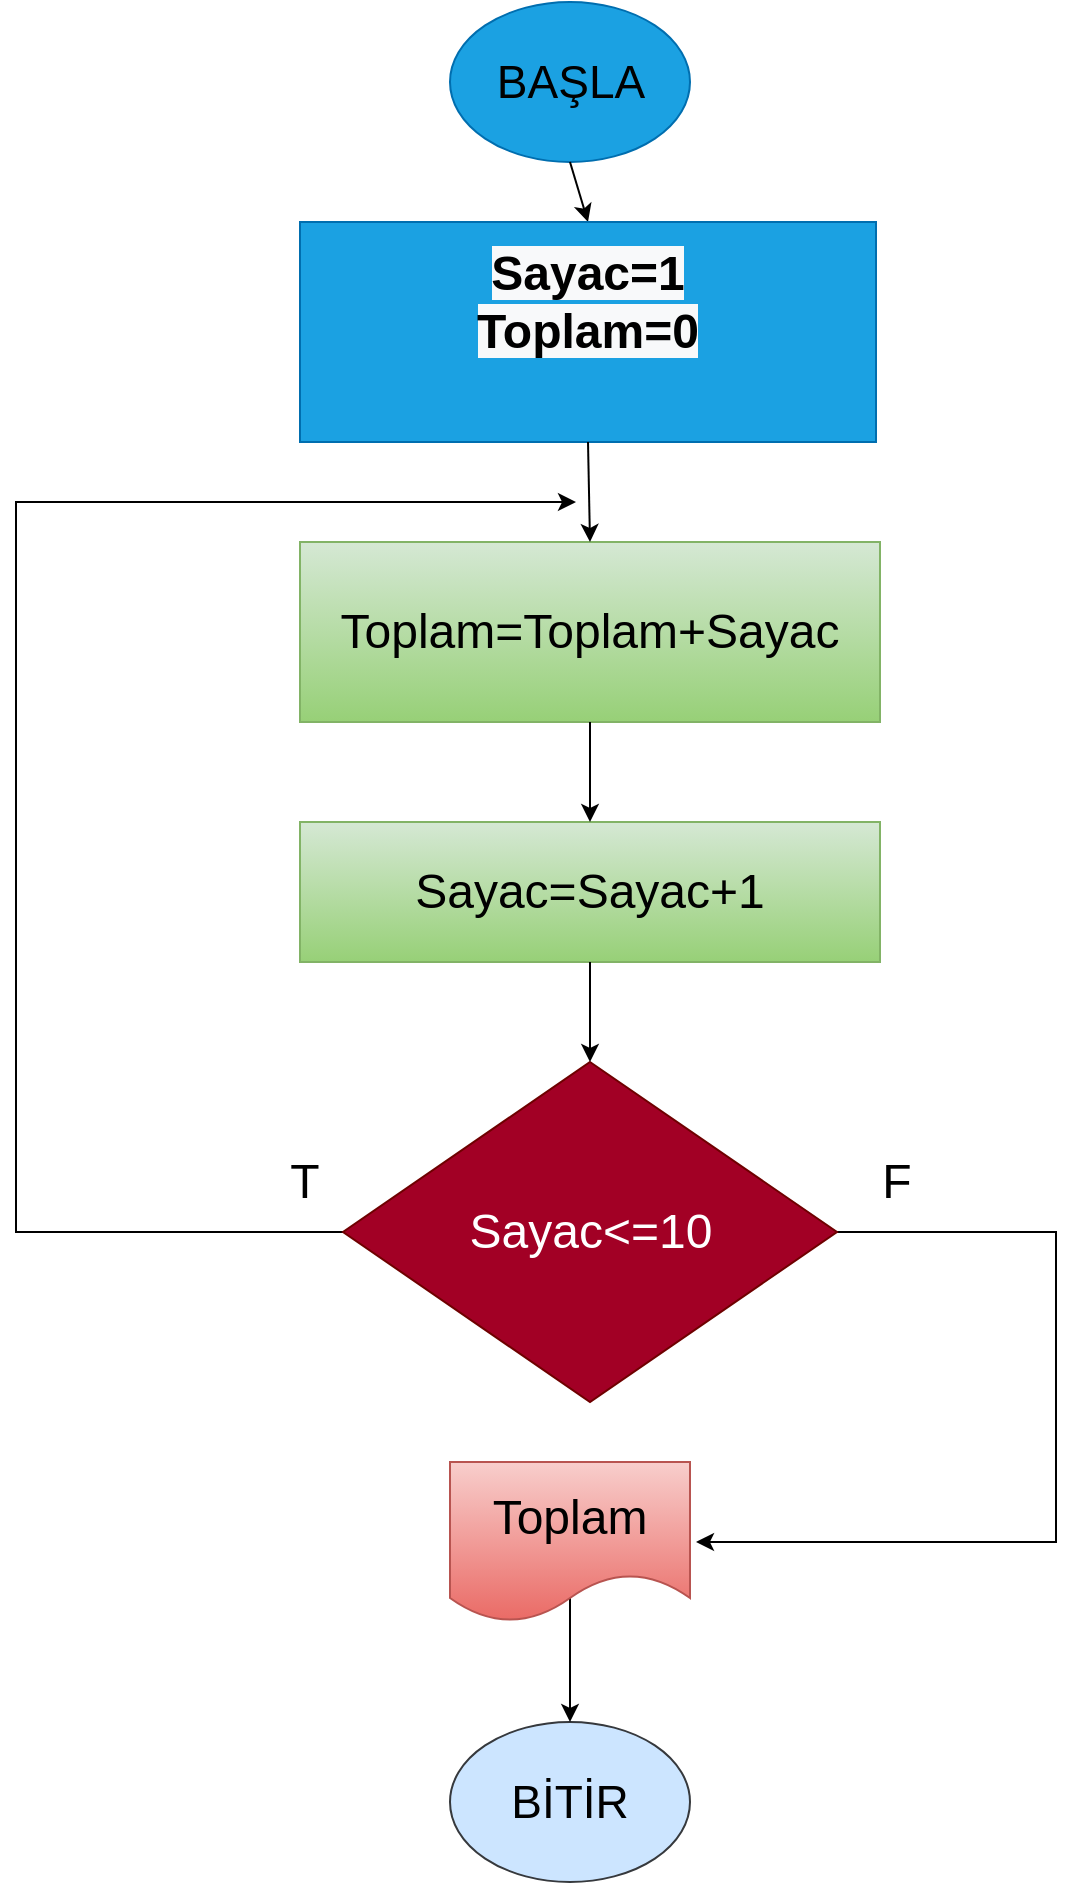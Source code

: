 <mxfile version="20.2.3" type="device"><diagram id="C5RBs43oDa-KdzZeNtuy" name="Page-1"><mxGraphModel dx="1240" dy="790" grid="1" gridSize="10" guides="1" tooltips="1" connect="1" arrows="1" fold="1" page="1" pageScale="1" pageWidth="827" pageHeight="1169" math="0" shadow="0"><root><mxCell id="WIyWlLk6GJQsqaUBKTNV-0"/><mxCell id="WIyWlLk6GJQsqaUBKTNV-1" parent="WIyWlLk6GJQsqaUBKTNV-0"/><mxCell id="Qj83vR1XmuHrjFxbvnhl-3" value="" style="ellipse;whiteSpace=wrap;html=1;fillColor=#1ba1e2;strokeColor=#006EAF;fontColor=#ffffff;labelBackgroundColor=#4AC3FF;" vertex="1" parent="WIyWlLk6GJQsqaUBKTNV-1"><mxGeometry x="387" y="40" width="120" height="80" as="geometry"/></mxCell><mxCell id="Qj83vR1XmuHrjFxbvnhl-5" value="" style="endArrow=classic;html=1;rounded=0;fontColor=#000000;exitX=0.5;exitY=1;exitDx=0;exitDy=0;entryX=0.5;entryY=0;entryDx=0;entryDy=0;" edge="1" parent="WIyWlLk6GJQsqaUBKTNV-1" source="Qj83vR1XmuHrjFxbvnhl-3" target="Qj83vR1XmuHrjFxbvnhl-31"><mxGeometry width="50" height="50" relative="1" as="geometry"><mxPoint x="390" y="410" as="sourcePoint"/><mxPoint x="221.5" y="280" as="targetPoint"/></mxGeometry></mxCell><mxCell id="Qj83vR1XmuHrjFxbvnhl-8" value="BAŞLA" style="text;html=1;resizable=0;autosize=1;align=center;verticalAlign=middle;points=[];fillColor=none;strokeColor=none;rounded=0;labelBackgroundColor=none;fontSize=23;fontColor=#000000;" vertex="1" parent="WIyWlLk6GJQsqaUBKTNV-1"><mxGeometry x="397" y="60" width="100" height="40" as="geometry"/></mxCell><mxCell id="Qj83vR1XmuHrjFxbvnhl-13" value="BİTİR" style="ellipse;whiteSpace=wrap;html=1;labelBackgroundColor=none;fontSize=23;fillColor=#cce5ff;strokeColor=#36393d;" vertex="1" parent="WIyWlLk6GJQsqaUBKTNV-1"><mxGeometry x="387" y="900" width="120" height="80" as="geometry"/></mxCell><mxCell id="Qj83vR1XmuHrjFxbvnhl-31" value="&#10;&lt;span style=&quot;color: rgb(0, 0, 0); font-family: Helvetica; font-size: 24px; font-style: normal; font-variant-ligatures: normal; font-variant-caps: normal; font-weight: 700; letter-spacing: normal; orphans: 2; text-align: center; text-indent: 0px; text-transform: none; widows: 2; word-spacing: 0px; -webkit-text-stroke-width: 0px; background-color: rgb(248, 249, 250); text-decoration-thickness: initial; text-decoration-style: initial; text-decoration-color: initial; float: none; display: inline !important;&quot;&gt;Sayac=1&lt;/span&gt;&lt;br style=&quot;color: rgb(0, 0, 0); font-family: Helvetica; font-size: 24px; font-style: normal; font-variant-ligatures: normal; font-variant-caps: normal; font-weight: 700; letter-spacing: normal; orphans: 2; text-align: center; text-indent: 0px; text-transform: none; widows: 2; word-spacing: 0px; -webkit-text-stroke-width: 0px; background-color: rgb(248, 249, 250); text-decoration-thickness: initial; text-decoration-style: initial; text-decoration-color: initial;&quot;&gt;&lt;span style=&quot;color: rgb(0, 0, 0); font-family: Helvetica; font-size: 24px; font-style: normal; font-variant-ligatures: normal; font-variant-caps: normal; font-weight: 700; letter-spacing: normal; orphans: 2; text-align: center; text-indent: 0px; text-transform: none; widows: 2; word-spacing: 0px; -webkit-text-stroke-width: 0px; background-color: rgb(248, 249, 250); text-decoration-thickness: initial; text-decoration-style: initial; text-decoration-color: initial; float: none; display: inline !important;&quot;&gt;Toplam=0&lt;/span&gt;&#10;&#10;" style="rounded=0;whiteSpace=wrap;html=1;labelBackgroundColor=none;fontSize=24;fillColor=#1ba1e2;strokeColor=#006EAF;fontColor=#ffffff;" vertex="1" parent="WIyWlLk6GJQsqaUBKTNV-1"><mxGeometry x="312" y="150" width="288" height="110" as="geometry"/></mxCell><mxCell id="Qj83vR1XmuHrjFxbvnhl-32" value="Toplam=Toplam+Sayac" style="rounded=0;whiteSpace=wrap;html=1;labelBackgroundColor=none;fontSize=24;fillColor=#d5e8d4;gradientColor=#97d077;strokeColor=#82b366;" vertex="1" parent="WIyWlLk6GJQsqaUBKTNV-1"><mxGeometry x="312" y="310" width="290" height="90" as="geometry"/></mxCell><mxCell id="Qj83vR1XmuHrjFxbvnhl-33" value="" style="endArrow=classic;html=1;rounded=0;fontSize=24;fontColor=#000000;entryX=0.5;entryY=0;entryDx=0;entryDy=0;exitX=0.5;exitY=1;exitDx=0;exitDy=0;" edge="1" parent="WIyWlLk6GJQsqaUBKTNV-1" source="Qj83vR1XmuHrjFxbvnhl-31" target="Qj83vR1XmuHrjFxbvnhl-32"><mxGeometry width="50" height="50" relative="1" as="geometry"><mxPoint x="310" y="420" as="sourcePoint"/><mxPoint x="360" y="370" as="targetPoint"/></mxGeometry></mxCell><mxCell id="Qj83vR1XmuHrjFxbvnhl-34" value="Sayac=Sayac+1" style="rounded=0;whiteSpace=wrap;html=1;labelBackgroundColor=none;fontSize=24;fillColor=#d5e8d4;gradientColor=#97d077;strokeColor=#82b366;" vertex="1" parent="WIyWlLk6GJQsqaUBKTNV-1"><mxGeometry x="312" y="450" width="290" height="70" as="geometry"/></mxCell><mxCell id="Qj83vR1XmuHrjFxbvnhl-35" value="" style="endArrow=classic;html=1;rounded=0;fontSize=24;fontColor=#000000;entryX=0.5;entryY=0;entryDx=0;entryDy=0;exitX=0.5;exitY=1;exitDx=0;exitDy=0;" edge="1" parent="WIyWlLk6GJQsqaUBKTNV-1" source="Qj83vR1XmuHrjFxbvnhl-32" target="Qj83vR1XmuHrjFxbvnhl-34"><mxGeometry width="50" height="50" relative="1" as="geometry"><mxPoint x="310" y="420" as="sourcePoint"/><mxPoint x="360" y="370" as="targetPoint"/></mxGeometry></mxCell><mxCell id="Qj83vR1XmuHrjFxbvnhl-39" style="edgeStyle=orthogonalEdgeStyle;rounded=0;orthogonalLoop=1;jettySize=auto;html=1;exitX=0;exitY=0.5;exitDx=0;exitDy=0;fontSize=24;fontColor=#000000;" edge="1" parent="WIyWlLk6GJQsqaUBKTNV-1" source="Qj83vR1XmuHrjFxbvnhl-36"><mxGeometry relative="1" as="geometry"><mxPoint x="450" y="290" as="targetPoint"/><Array as="points"><mxPoint x="170" y="655"/><mxPoint x="170" y="290"/></Array></mxGeometry></mxCell><mxCell id="Qj83vR1XmuHrjFxbvnhl-43" style="edgeStyle=orthogonalEdgeStyle;rounded=0;orthogonalLoop=1;jettySize=auto;html=1;fontSize=24;fontColor=#000000;" edge="1" parent="WIyWlLk6GJQsqaUBKTNV-1" source="Qj83vR1XmuHrjFxbvnhl-36"><mxGeometry relative="1" as="geometry"><mxPoint x="510" y="810" as="targetPoint"/><Array as="points"><mxPoint x="690" y="655"/><mxPoint x="690" y="810"/><mxPoint x="510" y="810"/></Array></mxGeometry></mxCell><mxCell id="Qj83vR1XmuHrjFxbvnhl-36" value="Sayac&amp;lt;=10" style="rhombus;whiteSpace=wrap;html=1;labelBackgroundColor=none;fontSize=24;fontColor=#ffffff;fillColor=#a20025;strokeColor=#6F0000;" vertex="1" parent="WIyWlLk6GJQsqaUBKTNV-1"><mxGeometry x="333.5" y="570" width="247" height="170" as="geometry"/></mxCell><mxCell id="Qj83vR1XmuHrjFxbvnhl-37" value="" style="endArrow=classic;html=1;rounded=0;fontSize=24;fontColor=#000000;entryX=0.5;entryY=0;entryDx=0;entryDy=0;" edge="1" parent="WIyWlLk6GJQsqaUBKTNV-1" source="Qj83vR1XmuHrjFxbvnhl-34" target="Qj83vR1XmuHrjFxbvnhl-36"><mxGeometry width="50" height="50" relative="1" as="geometry"><mxPoint x="310" y="700" as="sourcePoint"/><mxPoint x="360" y="650" as="targetPoint"/></mxGeometry></mxCell><mxCell id="Qj83vR1XmuHrjFxbvnhl-40" value="T" style="text;html=1;resizable=0;autosize=1;align=center;verticalAlign=middle;points=[];fillColor=none;strokeColor=none;rounded=0;labelBackgroundColor=none;fontSize=24;fontColor=#000000;" vertex="1" parent="WIyWlLk6GJQsqaUBKTNV-1"><mxGeometry x="293.5" y="610" width="40" height="40" as="geometry"/></mxCell><mxCell id="Qj83vR1XmuHrjFxbvnhl-42" style="edgeStyle=orthogonalEdgeStyle;rounded=0;orthogonalLoop=1;jettySize=auto;html=1;exitX=0;exitY=0.75;exitDx=0;exitDy=0;entryX=0.5;entryY=0;entryDx=0;entryDy=0;fontSize=24;fontColor=#000000;" edge="1" parent="WIyWlLk6GJQsqaUBKTNV-1" source="Qj83vR1XmuHrjFxbvnhl-41" target="Qj83vR1XmuHrjFxbvnhl-13"><mxGeometry relative="1" as="geometry"><Array as="points"><mxPoint x="447" y="830"/></Array></mxGeometry></mxCell><mxCell id="Qj83vR1XmuHrjFxbvnhl-41" value="Toplam" style="shape=document;whiteSpace=wrap;html=1;boundedLbl=1;labelBackgroundColor=none;fontSize=24;fillColor=#f8cecc;strokeColor=#b85450;gradientColor=#ea6b66;" vertex="1" parent="WIyWlLk6GJQsqaUBKTNV-1"><mxGeometry x="387" y="770" width="120" height="80" as="geometry"/></mxCell><mxCell id="Qj83vR1XmuHrjFxbvnhl-44" value="F" style="text;html=1;resizable=0;autosize=1;align=center;verticalAlign=middle;points=[];fillColor=none;strokeColor=none;rounded=0;labelBackgroundColor=none;fontSize=24;fontColor=#000000;" vertex="1" parent="WIyWlLk6GJQsqaUBKTNV-1"><mxGeometry x="590" y="610" width="40" height="40" as="geometry"/></mxCell></root></mxGraphModel></diagram></mxfile>
